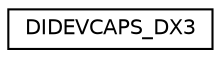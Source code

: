 digraph "Graphical Class Hierarchy"
{
 // LATEX_PDF_SIZE
  edge [fontname="Helvetica",fontsize="10",labelfontname="Helvetica",labelfontsize="10"];
  node [fontname="Helvetica",fontsize="10",shape=record];
  rankdir="LR";
  Node0 [label="DIDEVCAPS_DX3",height=0.2,width=0.4,color="black", fillcolor="white", style="filled",URL="$structDIDEVCAPS__DX3.html",tooltip=" "];
}
